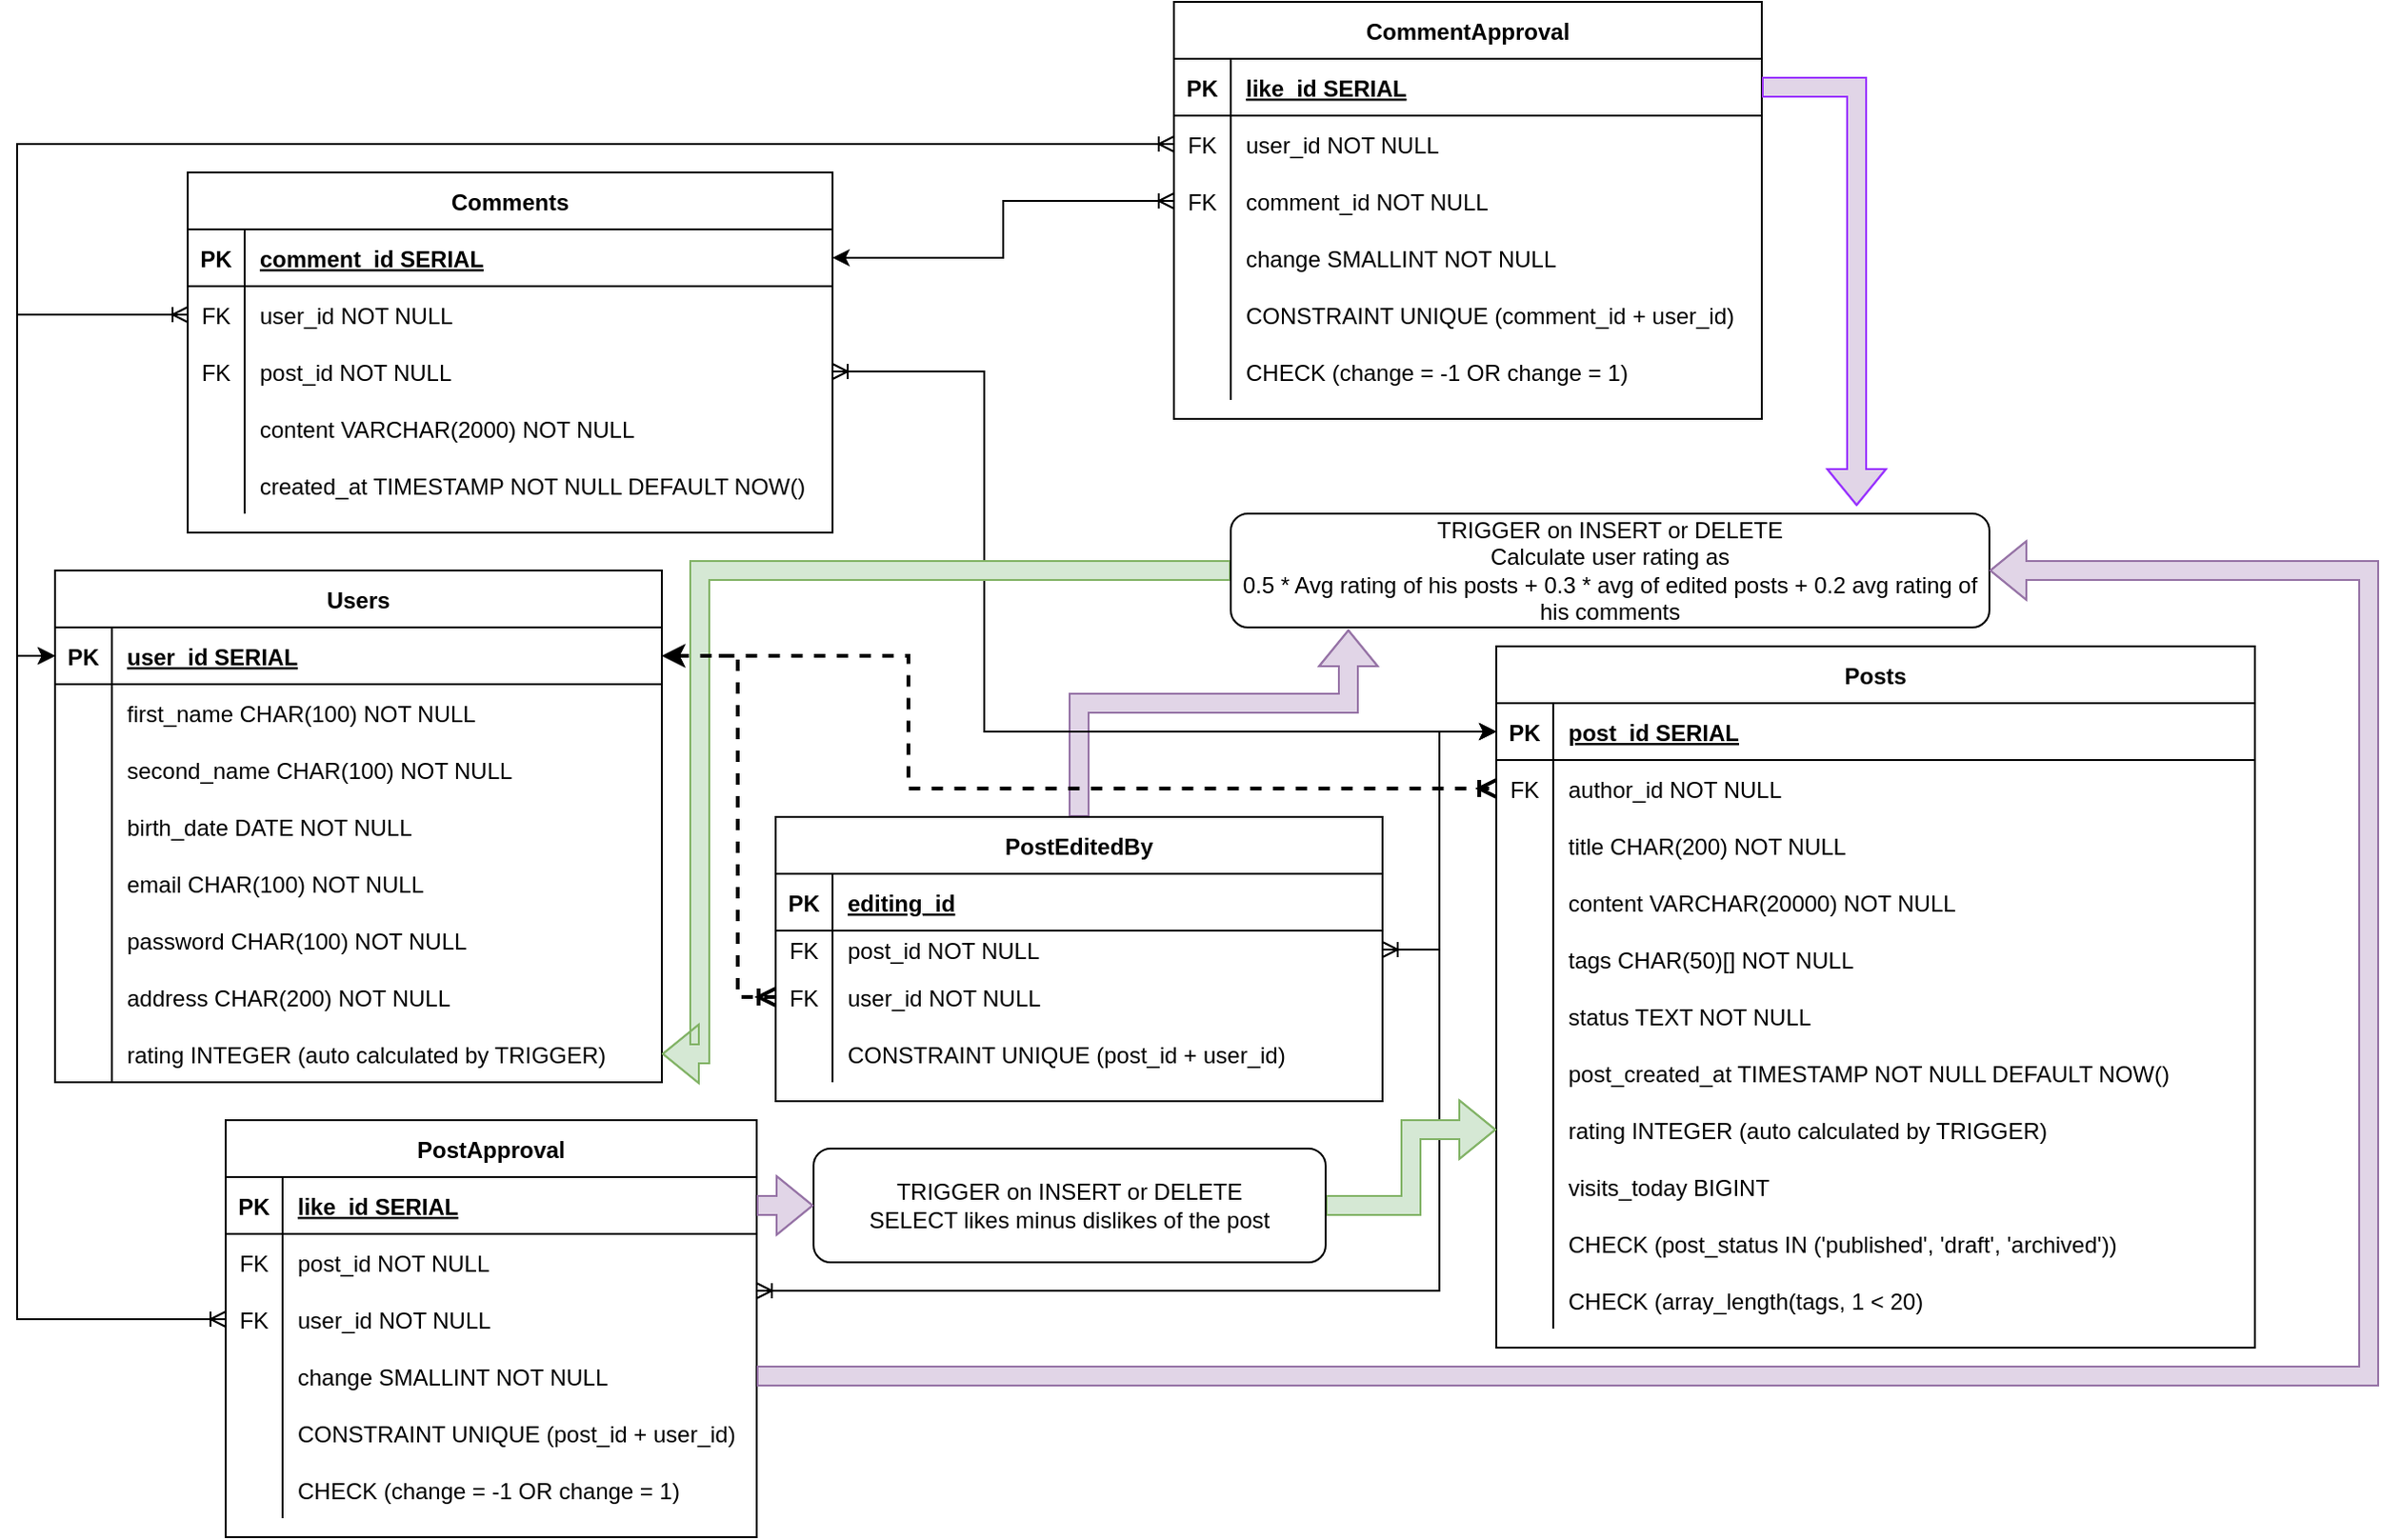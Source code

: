<mxfile version="16.5.1" type="device"><diagram id="R2lEEEUBdFMjLlhIrx00" name="Page-1"><mxGraphModel dx="1102" dy="851" grid="1" gridSize="10" guides="1" tooltips="1" connect="1" arrows="1" fold="1" page="1" pageScale="1" pageWidth="850" pageHeight="1100" math="0" shadow="0" extFonts="Permanent Marker^https://fonts.googleapis.com/css?family=Permanent+Marker"><root><mxCell id="0"/><mxCell id="1" parent="0"/><mxCell id="bnBI5AGG5xUgS_cQOSex-1" value="Users" style="shape=table;startSize=30;container=1;collapsible=1;childLayout=tableLayout;fixedRows=1;rowLines=0;fontStyle=1;align=center;resizeLast=1;" parent="1" vertex="1"><mxGeometry x="30" y="440" width="320" height="270" as="geometry"/></mxCell><mxCell id="bnBI5AGG5xUgS_cQOSex-2" value="" style="shape=partialRectangle;collapsible=0;dropTarget=0;pointerEvents=0;fillColor=none;points=[[0,0.5],[1,0.5]];portConstraint=eastwest;top=0;left=0;right=0;bottom=1;" parent="bnBI5AGG5xUgS_cQOSex-1" vertex="1"><mxGeometry y="30" width="320" height="30" as="geometry"/></mxCell><mxCell id="bnBI5AGG5xUgS_cQOSex-3" value="PK" style="shape=partialRectangle;overflow=hidden;connectable=0;fillColor=none;top=0;left=0;bottom=0;right=0;fontStyle=1;" parent="bnBI5AGG5xUgS_cQOSex-2" vertex="1"><mxGeometry width="30" height="30" as="geometry"><mxRectangle width="30" height="30" as="alternateBounds"/></mxGeometry></mxCell><mxCell id="bnBI5AGG5xUgS_cQOSex-4" value="user_id SERIAL" style="shape=partialRectangle;overflow=hidden;connectable=0;fillColor=none;top=0;left=0;bottom=0;right=0;align=left;spacingLeft=6;fontStyle=5;" parent="bnBI5AGG5xUgS_cQOSex-2" vertex="1"><mxGeometry x="30" width="290" height="30" as="geometry"><mxRectangle width="290" height="30" as="alternateBounds"/></mxGeometry></mxCell><mxCell id="bnBI5AGG5xUgS_cQOSex-5" value="" style="shape=partialRectangle;collapsible=0;dropTarget=0;pointerEvents=0;fillColor=none;points=[[0,0.5],[1,0.5]];portConstraint=eastwest;top=0;left=0;right=0;bottom=0;" parent="bnBI5AGG5xUgS_cQOSex-1" vertex="1"><mxGeometry y="60" width="320" height="30" as="geometry"/></mxCell><mxCell id="bnBI5AGG5xUgS_cQOSex-6" value="" style="shape=partialRectangle;overflow=hidden;connectable=0;fillColor=none;top=0;left=0;bottom=0;right=0;" parent="bnBI5AGG5xUgS_cQOSex-5" vertex="1"><mxGeometry width="30" height="30" as="geometry"><mxRectangle width="30" height="30" as="alternateBounds"/></mxGeometry></mxCell><mxCell id="bnBI5AGG5xUgS_cQOSex-7" value="first_name CHAR(100) NOT NULL    " style="shape=partialRectangle;overflow=hidden;connectable=0;fillColor=none;top=0;left=0;bottom=0;right=0;align=left;spacingLeft=6;" parent="bnBI5AGG5xUgS_cQOSex-5" vertex="1"><mxGeometry x="30" width="290" height="30" as="geometry"><mxRectangle width="290" height="30" as="alternateBounds"/></mxGeometry></mxCell><mxCell id="bnBI5AGG5xUgS_cQOSex-11" style="shape=partialRectangle;collapsible=0;dropTarget=0;pointerEvents=0;fillColor=none;points=[[0,0.5],[1,0.5]];portConstraint=eastwest;top=0;left=0;right=0;bottom=0;" parent="bnBI5AGG5xUgS_cQOSex-1" vertex="1"><mxGeometry y="90" width="320" height="30" as="geometry"/></mxCell><mxCell id="bnBI5AGG5xUgS_cQOSex-12" style="shape=partialRectangle;overflow=hidden;connectable=0;fillColor=none;top=0;left=0;bottom=0;right=0;" parent="bnBI5AGG5xUgS_cQOSex-11" vertex="1"><mxGeometry width="30" height="30" as="geometry"><mxRectangle width="30" height="30" as="alternateBounds"/></mxGeometry></mxCell><mxCell id="bnBI5AGG5xUgS_cQOSex-13" value="second_name CHAR(100) NOT NULL" style="shape=partialRectangle;overflow=hidden;connectable=0;fillColor=none;top=0;left=0;bottom=0;right=0;align=left;spacingLeft=6;" parent="bnBI5AGG5xUgS_cQOSex-11" vertex="1"><mxGeometry x="30" width="290" height="30" as="geometry"><mxRectangle width="290" height="30" as="alternateBounds"/></mxGeometry></mxCell><mxCell id="bnBI5AGG5xUgS_cQOSex-8" style="shape=partialRectangle;collapsible=0;dropTarget=0;pointerEvents=0;fillColor=none;points=[[0,0.5],[1,0.5]];portConstraint=eastwest;top=0;left=0;right=0;bottom=0;" parent="bnBI5AGG5xUgS_cQOSex-1" vertex="1"><mxGeometry y="120" width="320" height="30" as="geometry"/></mxCell><mxCell id="bnBI5AGG5xUgS_cQOSex-9" style="shape=partialRectangle;overflow=hidden;connectable=0;fillColor=none;top=0;left=0;bottom=0;right=0;" parent="bnBI5AGG5xUgS_cQOSex-8" vertex="1"><mxGeometry width="30" height="30" as="geometry"><mxRectangle width="30" height="30" as="alternateBounds"/></mxGeometry></mxCell><mxCell id="bnBI5AGG5xUgS_cQOSex-10" value="birth_date DATE NOT NULL" style="shape=partialRectangle;overflow=hidden;connectable=0;fillColor=none;top=0;left=0;bottom=0;right=0;align=left;spacingLeft=6;" parent="bnBI5AGG5xUgS_cQOSex-8" vertex="1"><mxGeometry x="30" width="290" height="30" as="geometry"><mxRectangle width="290" height="30" as="alternateBounds"/></mxGeometry></mxCell><mxCell id="bnBI5AGG5xUgS_cQOSex-14" style="shape=partialRectangle;collapsible=0;dropTarget=0;pointerEvents=0;fillColor=none;points=[[0,0.5],[1,0.5]];portConstraint=eastwest;top=0;left=0;right=0;bottom=0;" parent="bnBI5AGG5xUgS_cQOSex-1" vertex="1"><mxGeometry y="150" width="320" height="30" as="geometry"/></mxCell><mxCell id="bnBI5AGG5xUgS_cQOSex-15" style="shape=partialRectangle;overflow=hidden;connectable=0;fillColor=none;top=0;left=0;bottom=0;right=0;" parent="bnBI5AGG5xUgS_cQOSex-14" vertex="1"><mxGeometry width="30" height="30" as="geometry"><mxRectangle width="30" height="30" as="alternateBounds"/></mxGeometry></mxCell><mxCell id="bnBI5AGG5xUgS_cQOSex-16" value="email CHAR(100) NOT NULL" style="shape=partialRectangle;overflow=hidden;connectable=0;fillColor=none;top=0;left=0;bottom=0;right=0;align=left;spacingLeft=6;" parent="bnBI5AGG5xUgS_cQOSex-14" vertex="1"><mxGeometry x="30" width="290" height="30" as="geometry"><mxRectangle width="290" height="30" as="alternateBounds"/></mxGeometry></mxCell><mxCell id="bnBI5AGG5xUgS_cQOSex-17" style="shape=partialRectangle;collapsible=0;dropTarget=0;pointerEvents=0;fillColor=none;points=[[0,0.5],[1,0.5]];portConstraint=eastwest;top=0;left=0;right=0;bottom=0;" parent="bnBI5AGG5xUgS_cQOSex-1" vertex="1"><mxGeometry y="180" width="320" height="30" as="geometry"/></mxCell><mxCell id="bnBI5AGG5xUgS_cQOSex-18" style="shape=partialRectangle;overflow=hidden;connectable=0;fillColor=none;top=0;left=0;bottom=0;right=0;" parent="bnBI5AGG5xUgS_cQOSex-17" vertex="1"><mxGeometry width="30" height="30" as="geometry"><mxRectangle width="30" height="30" as="alternateBounds"/></mxGeometry></mxCell><mxCell id="bnBI5AGG5xUgS_cQOSex-19" value="password CHAR(100) NOT NULL" style="shape=partialRectangle;overflow=hidden;connectable=0;fillColor=none;top=0;left=0;bottom=0;right=0;align=left;spacingLeft=6;" parent="bnBI5AGG5xUgS_cQOSex-17" vertex="1"><mxGeometry x="30" width="290" height="30" as="geometry"><mxRectangle width="290" height="30" as="alternateBounds"/></mxGeometry></mxCell><mxCell id="bnBI5AGG5xUgS_cQOSex-20" style="shape=partialRectangle;collapsible=0;dropTarget=0;pointerEvents=0;fillColor=none;points=[[0,0.5],[1,0.5]];portConstraint=eastwest;top=0;left=0;right=0;bottom=0;" parent="bnBI5AGG5xUgS_cQOSex-1" vertex="1"><mxGeometry y="210" width="320" height="30" as="geometry"/></mxCell><mxCell id="bnBI5AGG5xUgS_cQOSex-21" style="shape=partialRectangle;overflow=hidden;connectable=0;fillColor=none;top=0;left=0;bottom=0;right=0;" parent="bnBI5AGG5xUgS_cQOSex-20" vertex="1"><mxGeometry width="30" height="30" as="geometry"><mxRectangle width="30" height="30" as="alternateBounds"/></mxGeometry></mxCell><mxCell id="bnBI5AGG5xUgS_cQOSex-22" value="address CHAR(200) NOT NULL" style="shape=partialRectangle;overflow=hidden;connectable=0;fillColor=none;top=0;left=0;bottom=0;right=0;align=left;spacingLeft=6;" parent="bnBI5AGG5xUgS_cQOSex-20" vertex="1"><mxGeometry x="30" width="290" height="30" as="geometry"><mxRectangle width="290" height="30" as="alternateBounds"/></mxGeometry></mxCell><mxCell id="glj_FDQaDgjEGRnlR0Y8-22" style="shape=partialRectangle;collapsible=0;dropTarget=0;pointerEvents=0;fillColor=none;points=[[0,0.5],[1,0.5]];portConstraint=eastwest;top=0;left=0;right=0;bottom=0;" parent="bnBI5AGG5xUgS_cQOSex-1" vertex="1"><mxGeometry y="240" width="320" height="30" as="geometry"/></mxCell><mxCell id="glj_FDQaDgjEGRnlR0Y8-23" style="shape=partialRectangle;overflow=hidden;connectable=0;fillColor=none;top=0;left=0;bottom=0;right=0;" parent="glj_FDQaDgjEGRnlR0Y8-22" vertex="1"><mxGeometry width="30" height="30" as="geometry"><mxRectangle width="30" height="30" as="alternateBounds"/></mxGeometry></mxCell><mxCell id="glj_FDQaDgjEGRnlR0Y8-24" value="rating INTEGER (auto calculated by TRIGGER)" style="shape=partialRectangle;overflow=hidden;connectable=0;fillColor=none;top=0;left=0;bottom=0;right=0;align=left;spacingLeft=6;" parent="glj_FDQaDgjEGRnlR0Y8-22" vertex="1"><mxGeometry x="30" width="290" height="30" as="geometry"><mxRectangle width="290" height="30" as="alternateBounds"/></mxGeometry></mxCell><mxCell id="bnBI5AGG5xUgS_cQOSex-23" value="Posts" style="shape=table;startSize=30;container=1;collapsible=1;childLayout=tableLayout;fixedRows=1;rowLines=0;fontStyle=1;align=center;resizeLast=1;" parent="1" vertex="1"><mxGeometry x="790" y="480" width="400" height="370" as="geometry"/></mxCell><mxCell id="bnBI5AGG5xUgS_cQOSex-24" value="" style="shape=tableRow;horizontal=0;startSize=0;swimlaneHead=0;swimlaneBody=0;fillColor=none;collapsible=0;dropTarget=0;points=[[0,0.5],[1,0.5]];portConstraint=eastwest;top=0;left=0;right=0;bottom=1;" parent="bnBI5AGG5xUgS_cQOSex-23" vertex="1"><mxGeometry y="30" width="400" height="30" as="geometry"/></mxCell><mxCell id="bnBI5AGG5xUgS_cQOSex-25" value="PK" style="shape=partialRectangle;connectable=0;fillColor=none;top=0;left=0;bottom=0;right=0;fontStyle=1;overflow=hidden;" parent="bnBI5AGG5xUgS_cQOSex-24" vertex="1"><mxGeometry width="30" height="30" as="geometry"><mxRectangle width="30" height="30" as="alternateBounds"/></mxGeometry></mxCell><mxCell id="bnBI5AGG5xUgS_cQOSex-26" value="post_id SERIAL" style="shape=partialRectangle;connectable=0;fillColor=none;top=0;left=0;bottom=0;right=0;align=left;spacingLeft=6;fontStyle=5;overflow=hidden;" parent="bnBI5AGG5xUgS_cQOSex-24" vertex="1"><mxGeometry x="30" width="370" height="30" as="geometry"><mxRectangle width="370" height="30" as="alternateBounds"/></mxGeometry></mxCell><mxCell id="bnBI5AGG5xUgS_cQOSex-148" style="shape=tableRow;horizontal=0;startSize=0;swimlaneHead=0;swimlaneBody=0;fillColor=none;collapsible=0;dropTarget=0;points=[[0,0.5],[1,0.5]];portConstraint=eastwest;top=0;left=0;right=0;bottom=0;" parent="bnBI5AGG5xUgS_cQOSex-23" vertex="1"><mxGeometry y="60" width="400" height="30" as="geometry"/></mxCell><mxCell id="bnBI5AGG5xUgS_cQOSex-149" value="FK" style="shape=partialRectangle;connectable=0;fillColor=none;top=0;left=0;bottom=0;right=0;editable=1;overflow=hidden;" parent="bnBI5AGG5xUgS_cQOSex-148" vertex="1"><mxGeometry width="30" height="30" as="geometry"><mxRectangle width="30" height="30" as="alternateBounds"/></mxGeometry></mxCell><mxCell id="bnBI5AGG5xUgS_cQOSex-150" value="author_id NOT NULL" style="shape=partialRectangle;connectable=0;fillColor=none;top=0;left=0;bottom=0;right=0;align=left;spacingLeft=6;overflow=hidden;" parent="bnBI5AGG5xUgS_cQOSex-148" vertex="1"><mxGeometry x="30" width="370" height="30" as="geometry"><mxRectangle width="370" height="30" as="alternateBounds"/></mxGeometry></mxCell><mxCell id="bnBI5AGG5xUgS_cQOSex-27" value="" style="shape=tableRow;horizontal=0;startSize=0;swimlaneHead=0;swimlaneBody=0;fillColor=none;collapsible=0;dropTarget=0;points=[[0,0.5],[1,0.5]];portConstraint=eastwest;top=0;left=0;right=0;bottom=0;" parent="bnBI5AGG5xUgS_cQOSex-23" vertex="1"><mxGeometry y="90" width="400" height="30" as="geometry"/></mxCell><mxCell id="bnBI5AGG5xUgS_cQOSex-28" value="" style="shape=partialRectangle;connectable=0;fillColor=none;top=0;left=0;bottom=0;right=0;editable=1;overflow=hidden;" parent="bnBI5AGG5xUgS_cQOSex-27" vertex="1"><mxGeometry width="30" height="30" as="geometry"><mxRectangle width="30" height="30" as="alternateBounds"/></mxGeometry></mxCell><mxCell id="bnBI5AGG5xUgS_cQOSex-29" value="title CHAR(200) NOT NULL" style="shape=partialRectangle;connectable=0;fillColor=none;top=0;left=0;bottom=0;right=0;align=left;spacingLeft=6;overflow=hidden;" parent="bnBI5AGG5xUgS_cQOSex-27" vertex="1"><mxGeometry x="30" width="370" height="30" as="geometry"><mxRectangle width="370" height="30" as="alternateBounds"/></mxGeometry></mxCell><mxCell id="bnBI5AGG5xUgS_cQOSex-30" value="" style="shape=tableRow;horizontal=0;startSize=0;swimlaneHead=0;swimlaneBody=0;fillColor=none;collapsible=0;dropTarget=0;points=[[0,0.5],[1,0.5]];portConstraint=eastwest;top=0;left=0;right=0;bottom=0;" parent="bnBI5AGG5xUgS_cQOSex-23" vertex="1"><mxGeometry y="120" width="400" height="30" as="geometry"/></mxCell><mxCell id="bnBI5AGG5xUgS_cQOSex-31" value="" style="shape=partialRectangle;connectable=0;fillColor=none;top=0;left=0;bottom=0;right=0;editable=1;overflow=hidden;" parent="bnBI5AGG5xUgS_cQOSex-30" vertex="1"><mxGeometry width="30" height="30" as="geometry"><mxRectangle width="30" height="30" as="alternateBounds"/></mxGeometry></mxCell><mxCell id="bnBI5AGG5xUgS_cQOSex-32" value="content VARCHAR(20000) NOT NULL" style="shape=partialRectangle;connectable=0;fillColor=none;top=0;left=0;bottom=0;right=0;align=left;spacingLeft=6;overflow=hidden;" parent="bnBI5AGG5xUgS_cQOSex-30" vertex="1"><mxGeometry x="30" width="370" height="30" as="geometry"><mxRectangle width="370" height="30" as="alternateBounds"/></mxGeometry></mxCell><mxCell id="bnBI5AGG5xUgS_cQOSex-33" value="" style="shape=tableRow;horizontal=0;startSize=0;swimlaneHead=0;swimlaneBody=0;fillColor=none;collapsible=0;dropTarget=0;points=[[0,0.5],[1,0.5]];portConstraint=eastwest;top=0;left=0;right=0;bottom=0;" parent="bnBI5AGG5xUgS_cQOSex-23" vertex="1"><mxGeometry y="150" width="400" height="30" as="geometry"/></mxCell><mxCell id="bnBI5AGG5xUgS_cQOSex-34" value="" style="shape=partialRectangle;connectable=0;fillColor=none;top=0;left=0;bottom=0;right=0;editable=1;overflow=hidden;" parent="bnBI5AGG5xUgS_cQOSex-33" vertex="1"><mxGeometry width="30" height="30" as="geometry"><mxRectangle width="30" height="30" as="alternateBounds"/></mxGeometry></mxCell><mxCell id="bnBI5AGG5xUgS_cQOSex-35" value="tags CHAR(50)[] NOT NULL" style="shape=partialRectangle;connectable=0;fillColor=none;top=0;left=0;bottom=0;right=0;align=left;spacingLeft=6;overflow=hidden;" parent="bnBI5AGG5xUgS_cQOSex-33" vertex="1"><mxGeometry x="30" width="370" height="30" as="geometry"><mxRectangle width="370" height="30" as="alternateBounds"/></mxGeometry></mxCell><mxCell id="bnBI5AGG5xUgS_cQOSex-36" style="shape=tableRow;horizontal=0;startSize=0;swimlaneHead=0;swimlaneBody=0;fillColor=none;collapsible=0;dropTarget=0;points=[[0,0.5],[1,0.5]];portConstraint=eastwest;top=0;left=0;right=0;bottom=0;" parent="bnBI5AGG5xUgS_cQOSex-23" vertex="1"><mxGeometry y="180" width="400" height="30" as="geometry"/></mxCell><mxCell id="bnBI5AGG5xUgS_cQOSex-37" style="shape=partialRectangle;connectable=0;fillColor=none;top=0;left=0;bottom=0;right=0;editable=1;overflow=hidden;" parent="bnBI5AGG5xUgS_cQOSex-36" vertex="1"><mxGeometry width="30" height="30" as="geometry"><mxRectangle width="30" height="30" as="alternateBounds"/></mxGeometry></mxCell><mxCell id="bnBI5AGG5xUgS_cQOSex-38" value="status TEXT NOT NULL" style="shape=partialRectangle;connectable=0;fillColor=none;top=0;left=0;bottom=0;right=0;align=left;spacingLeft=6;overflow=hidden;" parent="bnBI5AGG5xUgS_cQOSex-36" vertex="1"><mxGeometry x="30" width="370" height="30" as="geometry"><mxRectangle width="370" height="30" as="alternateBounds"/></mxGeometry></mxCell><mxCell id="bnBI5AGG5xUgS_cQOSex-177" style="shape=tableRow;horizontal=0;startSize=0;swimlaneHead=0;swimlaneBody=0;fillColor=none;collapsible=0;dropTarget=0;points=[[0,0.5],[1,0.5]];portConstraint=eastwest;top=0;left=0;right=0;bottom=0;" parent="bnBI5AGG5xUgS_cQOSex-23" vertex="1"><mxGeometry y="210" width="400" height="30" as="geometry"/></mxCell><mxCell id="bnBI5AGG5xUgS_cQOSex-178" style="shape=partialRectangle;connectable=0;fillColor=none;top=0;left=0;bottom=0;right=0;editable=1;overflow=hidden;" parent="bnBI5AGG5xUgS_cQOSex-177" vertex="1"><mxGeometry width="30" height="30" as="geometry"><mxRectangle width="30" height="30" as="alternateBounds"/></mxGeometry></mxCell><mxCell id="bnBI5AGG5xUgS_cQOSex-179" value="post_created_at TIMESTAMP NOT NULL DEFAULT NOW()" style="shape=partialRectangle;connectable=0;fillColor=none;top=0;left=0;bottom=0;right=0;align=left;spacingLeft=6;overflow=hidden;" parent="bnBI5AGG5xUgS_cQOSex-177" vertex="1"><mxGeometry x="30" width="370" height="30" as="geometry"><mxRectangle width="370" height="30" as="alternateBounds"/></mxGeometry></mxCell><mxCell id="glj_FDQaDgjEGRnlR0Y8-16" style="shape=tableRow;horizontal=0;startSize=0;swimlaneHead=0;swimlaneBody=0;fillColor=none;collapsible=0;dropTarget=0;points=[[0,0.5],[1,0.5]];portConstraint=eastwest;top=0;left=0;right=0;bottom=0;" parent="bnBI5AGG5xUgS_cQOSex-23" vertex="1"><mxGeometry y="240" width="400" height="30" as="geometry"/></mxCell><mxCell id="glj_FDQaDgjEGRnlR0Y8-17" style="shape=partialRectangle;connectable=0;fillColor=none;top=0;left=0;bottom=0;right=0;editable=1;overflow=hidden;" parent="glj_FDQaDgjEGRnlR0Y8-16" vertex="1"><mxGeometry width="30" height="30" as="geometry"><mxRectangle width="30" height="30" as="alternateBounds"/></mxGeometry></mxCell><mxCell id="glj_FDQaDgjEGRnlR0Y8-18" value="rating INTEGER (auto calculated by TRIGGER)" style="shape=partialRectangle;connectable=0;fillColor=none;top=0;left=0;bottom=0;right=0;align=left;spacingLeft=6;overflow=hidden;" parent="glj_FDQaDgjEGRnlR0Y8-16" vertex="1"><mxGeometry x="30" width="370" height="30" as="geometry"><mxRectangle width="370" height="30" as="alternateBounds"/></mxGeometry></mxCell><mxCell id="glj_FDQaDgjEGRnlR0Y8-30" style="shape=tableRow;horizontal=0;startSize=0;swimlaneHead=0;swimlaneBody=0;fillColor=none;collapsible=0;dropTarget=0;points=[[0,0.5],[1,0.5]];portConstraint=eastwest;top=0;left=0;right=0;bottom=0;" parent="bnBI5AGG5xUgS_cQOSex-23" vertex="1"><mxGeometry y="270" width="400" height="30" as="geometry"/></mxCell><mxCell id="glj_FDQaDgjEGRnlR0Y8-31" style="shape=partialRectangle;connectable=0;fillColor=none;top=0;left=0;bottom=0;right=0;editable=1;overflow=hidden;" parent="glj_FDQaDgjEGRnlR0Y8-30" vertex="1"><mxGeometry width="30" height="30" as="geometry"><mxRectangle width="30" height="30" as="alternateBounds"/></mxGeometry></mxCell><mxCell id="glj_FDQaDgjEGRnlR0Y8-32" value="visits_today BIGINT" style="shape=partialRectangle;connectable=0;fillColor=none;top=0;left=0;bottom=0;right=0;align=left;spacingLeft=6;overflow=hidden;" parent="glj_FDQaDgjEGRnlR0Y8-30" vertex="1"><mxGeometry x="30" width="370" height="30" as="geometry"><mxRectangle width="370" height="30" as="alternateBounds"/></mxGeometry></mxCell><mxCell id="bnBI5AGG5xUgS_cQOSex-39" style="shape=tableRow;horizontal=0;startSize=0;swimlaneHead=0;swimlaneBody=0;fillColor=none;collapsible=0;dropTarget=0;points=[[0,0.5],[1,0.5]];portConstraint=eastwest;top=0;left=0;right=0;bottom=0;" parent="bnBI5AGG5xUgS_cQOSex-23" vertex="1"><mxGeometry y="300" width="400" height="30" as="geometry"/></mxCell><mxCell id="bnBI5AGG5xUgS_cQOSex-40" style="shape=partialRectangle;connectable=0;fillColor=none;top=0;left=0;bottom=0;right=0;editable=1;overflow=hidden;" parent="bnBI5AGG5xUgS_cQOSex-39" vertex="1"><mxGeometry width="30" height="30" as="geometry"><mxRectangle width="30" height="30" as="alternateBounds"/></mxGeometry></mxCell><mxCell id="bnBI5AGG5xUgS_cQOSex-41" value="CHECK (post_status IN ('published', 'draft', 'archived'))" style="shape=partialRectangle;connectable=0;fillColor=none;top=0;left=0;bottom=0;right=0;align=left;spacingLeft=6;overflow=hidden;" parent="bnBI5AGG5xUgS_cQOSex-39" vertex="1"><mxGeometry x="30" width="370" height="30" as="geometry"><mxRectangle width="370" height="30" as="alternateBounds"/></mxGeometry></mxCell><mxCell id="glj_FDQaDgjEGRnlR0Y8-1" style="shape=tableRow;horizontal=0;startSize=0;swimlaneHead=0;swimlaneBody=0;fillColor=none;collapsible=0;dropTarget=0;points=[[0,0.5],[1,0.5]];portConstraint=eastwest;top=0;left=0;right=0;bottom=0;" parent="bnBI5AGG5xUgS_cQOSex-23" vertex="1"><mxGeometry y="330" width="400" height="30" as="geometry"/></mxCell><mxCell id="glj_FDQaDgjEGRnlR0Y8-2" style="shape=partialRectangle;connectable=0;fillColor=none;top=0;left=0;bottom=0;right=0;editable=1;overflow=hidden;" parent="glj_FDQaDgjEGRnlR0Y8-1" vertex="1"><mxGeometry width="30" height="30" as="geometry"><mxRectangle width="30" height="30" as="alternateBounds"/></mxGeometry></mxCell><mxCell id="glj_FDQaDgjEGRnlR0Y8-3" value="CHECK (array_length(tags, 1 &lt; 20)" style="shape=partialRectangle;connectable=0;fillColor=none;top=0;left=0;bottom=0;right=0;align=left;spacingLeft=6;overflow=hidden;" parent="glj_FDQaDgjEGRnlR0Y8-1" vertex="1"><mxGeometry x="30" width="370" height="30" as="geometry"><mxRectangle width="370" height="30" as="alternateBounds"/></mxGeometry></mxCell><mxCell id="bnBI5AGG5xUgS_cQOSex-79" style="edgeStyle=orthogonalEdgeStyle;rounded=0;jumpStyle=none;orthogonalLoop=1;jettySize=auto;html=1;entryX=0;entryY=0.5;entryDx=0;entryDy=0;startArrow=ERoneToMany;startFill=0;endArrow=classic;endFill=1;exitX=0;exitY=0.5;exitDx=0;exitDy=0;" parent="1" source="bnBI5AGG5xUgS_cQOSex-76" target="bnBI5AGG5xUgS_cQOSex-2" edge="1"><mxGeometry relative="1" as="geometry"/></mxCell><mxCell id="bnBI5AGG5xUgS_cQOSex-42" value="PostApproval" style="shape=table;startSize=30;container=1;collapsible=1;childLayout=tableLayout;fixedRows=1;rowLines=0;fontStyle=1;align=center;resizeLast=1;" parent="1" vertex="1"><mxGeometry x="120" y="730" width="280" height="220" as="geometry"/></mxCell><mxCell id="bnBI5AGG5xUgS_cQOSex-43" value="" style="shape=tableRow;horizontal=0;startSize=0;swimlaneHead=0;swimlaneBody=0;fillColor=none;collapsible=0;dropTarget=0;points=[[0,0.5],[1,0.5]];portConstraint=eastwest;top=0;left=0;right=0;bottom=1;" parent="bnBI5AGG5xUgS_cQOSex-42" vertex="1"><mxGeometry y="30" width="280" height="30" as="geometry"/></mxCell><mxCell id="bnBI5AGG5xUgS_cQOSex-44" value="PK" style="shape=partialRectangle;connectable=0;fillColor=none;top=0;left=0;bottom=0;right=0;fontStyle=1;overflow=hidden;" parent="bnBI5AGG5xUgS_cQOSex-43" vertex="1"><mxGeometry width="30" height="30" as="geometry"><mxRectangle width="30" height="30" as="alternateBounds"/></mxGeometry></mxCell><mxCell id="bnBI5AGG5xUgS_cQOSex-45" value="like_id SERIAL" style="shape=partialRectangle;connectable=0;fillColor=none;top=0;left=0;bottom=0;right=0;align=left;spacingLeft=6;fontStyle=5;overflow=hidden;" parent="bnBI5AGG5xUgS_cQOSex-43" vertex="1"><mxGeometry x="30" width="250" height="30" as="geometry"><mxRectangle width="250" height="30" as="alternateBounds"/></mxGeometry></mxCell><mxCell id="bnBI5AGG5xUgS_cQOSex-46" value="" style="shape=tableRow;horizontal=0;startSize=0;swimlaneHead=0;swimlaneBody=0;fillColor=none;collapsible=0;dropTarget=0;points=[[0,0.5],[1,0.5]];portConstraint=eastwest;top=0;left=0;right=0;bottom=0;" parent="bnBI5AGG5xUgS_cQOSex-42" vertex="1"><mxGeometry y="60" width="280" height="30" as="geometry"/></mxCell><mxCell id="bnBI5AGG5xUgS_cQOSex-47" value="FK" style="shape=partialRectangle;connectable=0;fillColor=none;top=0;left=0;bottom=0;right=0;editable=1;overflow=hidden;" parent="bnBI5AGG5xUgS_cQOSex-46" vertex="1"><mxGeometry width="30" height="30" as="geometry"><mxRectangle width="30" height="30" as="alternateBounds"/></mxGeometry></mxCell><mxCell id="bnBI5AGG5xUgS_cQOSex-48" value="post_id NOT NULL" style="shape=partialRectangle;connectable=0;fillColor=none;top=0;left=0;bottom=0;right=0;align=left;spacingLeft=6;overflow=hidden;" parent="bnBI5AGG5xUgS_cQOSex-46" vertex="1"><mxGeometry x="30" width="250" height="30" as="geometry"><mxRectangle width="250" height="30" as="alternateBounds"/></mxGeometry></mxCell><mxCell id="bnBI5AGG5xUgS_cQOSex-76" style="shape=tableRow;horizontal=0;startSize=0;swimlaneHead=0;swimlaneBody=0;fillColor=none;collapsible=0;dropTarget=0;points=[[0,0.5],[1,0.5]];portConstraint=eastwest;top=0;left=0;right=0;bottom=0;" parent="bnBI5AGG5xUgS_cQOSex-42" vertex="1"><mxGeometry y="90" width="280" height="30" as="geometry"/></mxCell><mxCell id="bnBI5AGG5xUgS_cQOSex-77" value="FK" style="shape=partialRectangle;connectable=0;fillColor=none;top=0;left=0;bottom=0;right=0;editable=1;overflow=hidden;" parent="bnBI5AGG5xUgS_cQOSex-76" vertex="1"><mxGeometry width="30" height="30" as="geometry"><mxRectangle width="30" height="30" as="alternateBounds"/></mxGeometry></mxCell><mxCell id="bnBI5AGG5xUgS_cQOSex-78" value="user_id NOT NULL" style="shape=partialRectangle;connectable=0;fillColor=none;top=0;left=0;bottom=0;right=0;align=left;spacingLeft=6;overflow=hidden;" parent="bnBI5AGG5xUgS_cQOSex-76" vertex="1"><mxGeometry x="30" width="250" height="30" as="geometry"><mxRectangle width="250" height="30" as="alternateBounds"/></mxGeometry></mxCell><mxCell id="bnBI5AGG5xUgS_cQOSex-73" style="shape=tableRow;horizontal=0;startSize=0;swimlaneHead=0;swimlaneBody=0;fillColor=none;collapsible=0;dropTarget=0;points=[[0,0.5],[1,0.5]];portConstraint=eastwest;top=0;left=0;right=0;bottom=0;" parent="bnBI5AGG5xUgS_cQOSex-42" vertex="1"><mxGeometry y="120" width="280" height="30" as="geometry"/></mxCell><mxCell id="bnBI5AGG5xUgS_cQOSex-74" style="shape=partialRectangle;connectable=0;fillColor=none;top=0;left=0;bottom=0;right=0;editable=1;overflow=hidden;" parent="bnBI5AGG5xUgS_cQOSex-73" vertex="1"><mxGeometry width="30" height="30" as="geometry"><mxRectangle width="30" height="30" as="alternateBounds"/></mxGeometry></mxCell><mxCell id="bnBI5AGG5xUgS_cQOSex-75" value="change SMALLINT NOT NULL" style="shape=partialRectangle;connectable=0;fillColor=none;top=0;left=0;bottom=0;right=0;align=left;spacingLeft=6;overflow=hidden;" parent="bnBI5AGG5xUgS_cQOSex-73" vertex="1"><mxGeometry x="30" width="250" height="30" as="geometry"><mxRectangle width="250" height="30" as="alternateBounds"/></mxGeometry></mxCell><mxCell id="bnBI5AGG5xUgS_cQOSex-80" style="shape=tableRow;horizontal=0;startSize=0;swimlaneHead=0;swimlaneBody=0;fillColor=none;collapsible=0;dropTarget=0;points=[[0,0.5],[1,0.5]];portConstraint=eastwest;top=0;left=0;right=0;bottom=0;" parent="bnBI5AGG5xUgS_cQOSex-42" vertex="1"><mxGeometry y="150" width="280" height="30" as="geometry"/></mxCell><mxCell id="bnBI5AGG5xUgS_cQOSex-81" style="shape=partialRectangle;connectable=0;fillColor=none;top=0;left=0;bottom=0;right=0;editable=1;overflow=hidden;" parent="bnBI5AGG5xUgS_cQOSex-80" vertex="1"><mxGeometry width="30" height="30" as="geometry"><mxRectangle width="30" height="30" as="alternateBounds"/></mxGeometry></mxCell><mxCell id="bnBI5AGG5xUgS_cQOSex-82" value="CONSTRAINT UNIQUE (post_id + user_id)" style="shape=partialRectangle;connectable=0;fillColor=none;top=0;left=0;bottom=0;right=0;align=left;spacingLeft=6;overflow=hidden;" parent="bnBI5AGG5xUgS_cQOSex-80" vertex="1"><mxGeometry x="30" width="250" height="30" as="geometry"><mxRectangle width="250" height="30" as="alternateBounds"/></mxGeometry></mxCell><mxCell id="glj_FDQaDgjEGRnlR0Y8-7" style="shape=tableRow;horizontal=0;startSize=0;swimlaneHead=0;swimlaneBody=0;fillColor=none;collapsible=0;dropTarget=0;points=[[0,0.5],[1,0.5]];portConstraint=eastwest;top=0;left=0;right=0;bottom=0;" parent="bnBI5AGG5xUgS_cQOSex-42" vertex="1"><mxGeometry y="180" width="280" height="30" as="geometry"/></mxCell><mxCell id="glj_FDQaDgjEGRnlR0Y8-8" style="shape=partialRectangle;connectable=0;fillColor=none;top=0;left=0;bottom=0;right=0;editable=1;overflow=hidden;" parent="glj_FDQaDgjEGRnlR0Y8-7" vertex="1"><mxGeometry width="30" height="30" as="geometry"><mxRectangle width="30" height="30" as="alternateBounds"/></mxGeometry></mxCell><mxCell id="glj_FDQaDgjEGRnlR0Y8-9" value="CHECK (change = -1 OR change = 1)" style="shape=partialRectangle;connectable=0;fillColor=none;top=0;left=0;bottom=0;right=0;align=left;spacingLeft=6;overflow=hidden;" parent="glj_FDQaDgjEGRnlR0Y8-7" vertex="1"><mxGeometry x="30" width="250" height="30" as="geometry"><mxRectangle width="250" height="30" as="alternateBounds"/></mxGeometry></mxCell><mxCell id="bnBI5AGG5xUgS_cQOSex-105" style="edgeStyle=orthogonalEdgeStyle;rounded=0;jumpStyle=none;orthogonalLoop=1;jettySize=auto;html=1;entryX=0;entryY=0.5;entryDx=0;entryDy=0;startArrow=ERoneToMany;startFill=0;endArrow=classic;endFill=1;exitX=0;exitY=0.5;exitDx=0;exitDy=0;" parent="1" source="bnBI5AGG5xUgS_cQOSex-102" target="bnBI5AGG5xUgS_cQOSex-2" edge="1"><mxGeometry relative="1" as="geometry"/></mxCell><mxCell id="bnBI5AGG5xUgS_cQOSex-83" value="Comments" style="shape=table;startSize=30;container=1;collapsible=1;childLayout=tableLayout;fixedRows=1;rowLines=0;fontStyle=1;align=center;resizeLast=1;" parent="1" vertex="1"><mxGeometry x="100" y="230" width="340" height="190" as="geometry"/></mxCell><mxCell id="bnBI5AGG5xUgS_cQOSex-84" value="" style="shape=tableRow;horizontal=0;startSize=0;swimlaneHead=0;swimlaneBody=0;fillColor=none;collapsible=0;dropTarget=0;points=[[0,0.5],[1,0.5]];portConstraint=eastwest;top=0;left=0;right=0;bottom=1;" parent="bnBI5AGG5xUgS_cQOSex-83" vertex="1"><mxGeometry y="30" width="340" height="30" as="geometry"/></mxCell><mxCell id="bnBI5AGG5xUgS_cQOSex-85" value="PK" style="shape=partialRectangle;connectable=0;fillColor=none;top=0;left=0;bottom=0;right=0;fontStyle=1;overflow=hidden;" parent="bnBI5AGG5xUgS_cQOSex-84" vertex="1"><mxGeometry width="30" height="30" as="geometry"><mxRectangle width="30" height="30" as="alternateBounds"/></mxGeometry></mxCell><mxCell id="bnBI5AGG5xUgS_cQOSex-86" value="comment_id SERIAL" style="shape=partialRectangle;connectable=0;fillColor=none;top=0;left=0;bottom=0;right=0;align=left;spacingLeft=6;fontStyle=5;overflow=hidden;" parent="bnBI5AGG5xUgS_cQOSex-84" vertex="1"><mxGeometry x="30" width="310" height="30" as="geometry"><mxRectangle width="310" height="30" as="alternateBounds"/></mxGeometry></mxCell><mxCell id="bnBI5AGG5xUgS_cQOSex-102" style="shape=tableRow;horizontal=0;startSize=0;swimlaneHead=0;swimlaneBody=0;fillColor=none;collapsible=0;dropTarget=0;points=[[0,0.5],[1,0.5]];portConstraint=eastwest;top=0;left=0;right=0;bottom=0;" parent="bnBI5AGG5xUgS_cQOSex-83" vertex="1"><mxGeometry y="60" width="340" height="30" as="geometry"/></mxCell><mxCell id="bnBI5AGG5xUgS_cQOSex-103" value="FK" style="shape=partialRectangle;connectable=0;fillColor=none;top=0;left=0;bottom=0;right=0;editable=1;overflow=hidden;" parent="bnBI5AGG5xUgS_cQOSex-102" vertex="1"><mxGeometry width="30" height="30" as="geometry"><mxRectangle width="30" height="30" as="alternateBounds"/></mxGeometry></mxCell><mxCell id="bnBI5AGG5xUgS_cQOSex-104" value="user_id NOT NULL" style="shape=partialRectangle;connectable=0;fillColor=none;top=0;left=0;bottom=0;right=0;align=left;spacingLeft=6;overflow=hidden;" parent="bnBI5AGG5xUgS_cQOSex-102" vertex="1"><mxGeometry x="30" width="310" height="30" as="geometry"><mxRectangle width="310" height="30" as="alternateBounds"/></mxGeometry></mxCell><mxCell id="bnBI5AGG5xUgS_cQOSex-106" style="shape=tableRow;horizontal=0;startSize=0;swimlaneHead=0;swimlaneBody=0;fillColor=none;collapsible=0;dropTarget=0;points=[[0,0.5],[1,0.5]];portConstraint=eastwest;top=0;left=0;right=0;bottom=0;" parent="bnBI5AGG5xUgS_cQOSex-83" vertex="1"><mxGeometry y="90" width="340" height="30" as="geometry"/></mxCell><mxCell id="bnBI5AGG5xUgS_cQOSex-107" value="FK" style="shape=partialRectangle;connectable=0;fillColor=none;top=0;left=0;bottom=0;right=0;editable=1;overflow=hidden;" parent="bnBI5AGG5xUgS_cQOSex-106" vertex="1"><mxGeometry width="30" height="30" as="geometry"><mxRectangle width="30" height="30" as="alternateBounds"/></mxGeometry></mxCell><mxCell id="bnBI5AGG5xUgS_cQOSex-108" value="post_id NOT NULL" style="shape=partialRectangle;connectable=0;fillColor=none;top=0;left=0;bottom=0;right=0;align=left;spacingLeft=6;overflow=hidden;" parent="bnBI5AGG5xUgS_cQOSex-106" vertex="1"><mxGeometry x="30" width="310" height="30" as="geometry"><mxRectangle width="310" height="30" as="alternateBounds"/></mxGeometry></mxCell><mxCell id="bnBI5AGG5xUgS_cQOSex-87" value="" style="shape=tableRow;horizontal=0;startSize=0;swimlaneHead=0;swimlaneBody=0;fillColor=none;collapsible=0;dropTarget=0;points=[[0,0.5],[1,0.5]];portConstraint=eastwest;top=0;left=0;right=0;bottom=0;" parent="bnBI5AGG5xUgS_cQOSex-83" vertex="1"><mxGeometry y="120" width="340" height="30" as="geometry"/></mxCell><mxCell id="bnBI5AGG5xUgS_cQOSex-88" value="" style="shape=partialRectangle;connectable=0;fillColor=none;top=0;left=0;bottom=0;right=0;editable=1;overflow=hidden;" parent="bnBI5AGG5xUgS_cQOSex-87" vertex="1"><mxGeometry width="30" height="30" as="geometry"><mxRectangle width="30" height="30" as="alternateBounds"/></mxGeometry></mxCell><mxCell id="bnBI5AGG5xUgS_cQOSex-89" value="content VARCHAR(2000) NOT NULL" style="shape=partialRectangle;connectable=0;fillColor=none;top=0;left=0;bottom=0;right=0;align=left;spacingLeft=6;overflow=hidden;" parent="bnBI5AGG5xUgS_cQOSex-87" vertex="1"><mxGeometry x="30" width="310" height="30" as="geometry"><mxRectangle width="310" height="30" as="alternateBounds"/></mxGeometry></mxCell><mxCell id="bnBI5AGG5xUgS_cQOSex-181" style="shape=tableRow;horizontal=0;startSize=0;swimlaneHead=0;swimlaneBody=0;fillColor=none;collapsible=0;dropTarget=0;points=[[0,0.5],[1,0.5]];portConstraint=eastwest;top=0;left=0;right=0;bottom=0;" parent="bnBI5AGG5xUgS_cQOSex-83" vertex="1"><mxGeometry y="150" width="340" height="30" as="geometry"/></mxCell><mxCell id="bnBI5AGG5xUgS_cQOSex-182" style="shape=partialRectangle;connectable=0;fillColor=none;top=0;left=0;bottom=0;right=0;editable=1;overflow=hidden;" parent="bnBI5AGG5xUgS_cQOSex-181" vertex="1"><mxGeometry width="30" height="30" as="geometry"><mxRectangle width="30" height="30" as="alternateBounds"/></mxGeometry></mxCell><mxCell id="bnBI5AGG5xUgS_cQOSex-183" value="created_at TIMESTAMP NOT NULL DEFAULT NOW()" style="shape=partialRectangle;connectable=0;fillColor=none;top=0;left=0;bottom=0;right=0;align=left;spacingLeft=6;overflow=hidden;" parent="bnBI5AGG5xUgS_cQOSex-181" vertex="1"><mxGeometry x="30" width="310" height="30" as="geometry"><mxRectangle width="310" height="30" as="alternateBounds"/></mxGeometry></mxCell><mxCell id="bnBI5AGG5xUgS_cQOSex-110" value="CommentApproval" style="shape=table;startSize=30;container=1;collapsible=1;childLayout=tableLayout;fixedRows=1;rowLines=0;fontStyle=1;align=center;resizeLast=1;" parent="1" vertex="1"><mxGeometry x="620" y="140" width="310" height="220" as="geometry"/></mxCell><mxCell id="bnBI5AGG5xUgS_cQOSex-111" value="" style="shape=tableRow;horizontal=0;startSize=0;swimlaneHead=0;swimlaneBody=0;fillColor=none;collapsible=0;dropTarget=0;points=[[0,0.5],[1,0.5]];portConstraint=eastwest;top=0;left=0;right=0;bottom=1;" parent="bnBI5AGG5xUgS_cQOSex-110" vertex="1"><mxGeometry y="30" width="310" height="30" as="geometry"/></mxCell><mxCell id="bnBI5AGG5xUgS_cQOSex-112" value="PK" style="shape=partialRectangle;connectable=0;fillColor=none;top=0;left=0;bottom=0;right=0;fontStyle=1;overflow=hidden;" parent="bnBI5AGG5xUgS_cQOSex-111" vertex="1"><mxGeometry width="30" height="30" as="geometry"><mxRectangle width="30" height="30" as="alternateBounds"/></mxGeometry></mxCell><mxCell id="bnBI5AGG5xUgS_cQOSex-113" value="like_id SERIAL" style="shape=partialRectangle;connectable=0;fillColor=none;top=0;left=0;bottom=0;right=0;align=left;spacingLeft=6;fontStyle=5;overflow=hidden;" parent="bnBI5AGG5xUgS_cQOSex-111" vertex="1"><mxGeometry x="30" width="280" height="30" as="geometry"><mxRectangle width="280" height="30" as="alternateBounds"/></mxGeometry></mxCell><mxCell id="bnBI5AGG5xUgS_cQOSex-117" style="shape=tableRow;horizontal=0;startSize=0;swimlaneHead=0;swimlaneBody=0;fillColor=none;collapsible=0;dropTarget=0;points=[[0,0.5],[1,0.5]];portConstraint=eastwest;top=0;left=0;right=0;bottom=0;" parent="bnBI5AGG5xUgS_cQOSex-110" vertex="1"><mxGeometry y="60" width="310" height="30" as="geometry"/></mxCell><mxCell id="bnBI5AGG5xUgS_cQOSex-118" value="FK" style="shape=partialRectangle;connectable=0;fillColor=none;top=0;left=0;bottom=0;right=0;editable=1;overflow=hidden;" parent="bnBI5AGG5xUgS_cQOSex-117" vertex="1"><mxGeometry width="30" height="30" as="geometry"><mxRectangle width="30" height="30" as="alternateBounds"/></mxGeometry></mxCell><mxCell id="bnBI5AGG5xUgS_cQOSex-119" value="user_id NOT NULL" style="shape=partialRectangle;connectable=0;fillColor=none;top=0;left=0;bottom=0;right=0;align=left;spacingLeft=6;overflow=hidden;" parent="bnBI5AGG5xUgS_cQOSex-117" vertex="1"><mxGeometry x="30" width="280" height="30" as="geometry"><mxRectangle width="280" height="30" as="alternateBounds"/></mxGeometry></mxCell><mxCell id="bnBI5AGG5xUgS_cQOSex-114" value="" style="shape=tableRow;horizontal=0;startSize=0;swimlaneHead=0;swimlaneBody=0;fillColor=none;collapsible=0;dropTarget=0;points=[[0,0.5],[1,0.5]];portConstraint=eastwest;top=0;left=0;right=0;bottom=0;" parent="bnBI5AGG5xUgS_cQOSex-110" vertex="1"><mxGeometry y="90" width="310" height="30" as="geometry"/></mxCell><mxCell id="bnBI5AGG5xUgS_cQOSex-115" value="FK" style="shape=partialRectangle;connectable=0;fillColor=none;top=0;left=0;bottom=0;right=0;editable=1;overflow=hidden;" parent="bnBI5AGG5xUgS_cQOSex-114" vertex="1"><mxGeometry width="30" height="30" as="geometry"><mxRectangle width="30" height="30" as="alternateBounds"/></mxGeometry></mxCell><mxCell id="bnBI5AGG5xUgS_cQOSex-116" value="comment_id NOT NULL" style="shape=partialRectangle;connectable=0;fillColor=none;top=0;left=0;bottom=0;right=0;align=left;spacingLeft=6;overflow=hidden;" parent="bnBI5AGG5xUgS_cQOSex-114" vertex="1"><mxGeometry x="30" width="280" height="30" as="geometry"><mxRectangle width="280" height="30" as="alternateBounds"/></mxGeometry></mxCell><mxCell id="bnBI5AGG5xUgS_cQOSex-120" style="shape=tableRow;horizontal=0;startSize=0;swimlaneHead=0;swimlaneBody=0;fillColor=none;collapsible=0;dropTarget=0;points=[[0,0.5],[1,0.5]];portConstraint=eastwest;top=0;left=0;right=0;bottom=0;" parent="bnBI5AGG5xUgS_cQOSex-110" vertex="1"><mxGeometry y="120" width="310" height="30" as="geometry"/></mxCell><mxCell id="bnBI5AGG5xUgS_cQOSex-121" style="shape=partialRectangle;connectable=0;fillColor=none;top=0;left=0;bottom=0;right=0;editable=1;overflow=hidden;" parent="bnBI5AGG5xUgS_cQOSex-120" vertex="1"><mxGeometry width="30" height="30" as="geometry"><mxRectangle width="30" height="30" as="alternateBounds"/></mxGeometry></mxCell><mxCell id="bnBI5AGG5xUgS_cQOSex-122" value="change SMALLINT NOT NULL" style="shape=partialRectangle;connectable=0;fillColor=none;top=0;left=0;bottom=0;right=0;align=left;spacingLeft=6;overflow=hidden;" parent="bnBI5AGG5xUgS_cQOSex-120" vertex="1"><mxGeometry x="30" width="280" height="30" as="geometry"><mxRectangle width="280" height="30" as="alternateBounds"/></mxGeometry></mxCell><mxCell id="bnBI5AGG5xUgS_cQOSex-123" style="shape=tableRow;horizontal=0;startSize=0;swimlaneHead=0;swimlaneBody=0;fillColor=none;collapsible=0;dropTarget=0;points=[[0,0.5],[1,0.5]];portConstraint=eastwest;top=0;left=0;right=0;bottom=0;" parent="bnBI5AGG5xUgS_cQOSex-110" vertex="1"><mxGeometry y="150" width="310" height="30" as="geometry"/></mxCell><mxCell id="bnBI5AGG5xUgS_cQOSex-124" style="shape=partialRectangle;connectable=0;fillColor=none;top=0;left=0;bottom=0;right=0;editable=1;overflow=hidden;" parent="bnBI5AGG5xUgS_cQOSex-123" vertex="1"><mxGeometry width="30" height="30" as="geometry"><mxRectangle width="30" height="30" as="alternateBounds"/></mxGeometry></mxCell><mxCell id="bnBI5AGG5xUgS_cQOSex-125" value="CONSTRAINT UNIQUE (comment_id + user_id)" style="shape=partialRectangle;connectable=0;fillColor=none;top=0;left=0;bottom=0;right=0;align=left;spacingLeft=6;overflow=hidden;" parent="bnBI5AGG5xUgS_cQOSex-123" vertex="1"><mxGeometry x="30" width="280" height="30" as="geometry"><mxRectangle width="280" height="30" as="alternateBounds"/></mxGeometry></mxCell><mxCell id="glj_FDQaDgjEGRnlR0Y8-4" style="shape=tableRow;horizontal=0;startSize=0;swimlaneHead=0;swimlaneBody=0;fillColor=none;collapsible=0;dropTarget=0;points=[[0,0.5],[1,0.5]];portConstraint=eastwest;top=0;left=0;right=0;bottom=0;" parent="bnBI5AGG5xUgS_cQOSex-110" vertex="1"><mxGeometry y="180" width="310" height="30" as="geometry"/></mxCell><mxCell id="glj_FDQaDgjEGRnlR0Y8-5" style="shape=partialRectangle;connectable=0;fillColor=none;top=0;left=0;bottom=0;right=0;editable=1;overflow=hidden;" parent="glj_FDQaDgjEGRnlR0Y8-4" vertex="1"><mxGeometry width="30" height="30" as="geometry"><mxRectangle width="30" height="30" as="alternateBounds"/></mxGeometry></mxCell><mxCell id="glj_FDQaDgjEGRnlR0Y8-6" value="CHECK (change = -1 OR change = 1)" style="shape=partialRectangle;connectable=0;fillColor=none;top=0;left=0;bottom=0;right=0;align=left;spacingLeft=6;overflow=hidden;" parent="glj_FDQaDgjEGRnlR0Y8-4" vertex="1"><mxGeometry x="30" width="280" height="30" as="geometry"><mxRectangle width="280" height="30" as="alternateBounds"/></mxGeometry></mxCell><mxCell id="bnBI5AGG5xUgS_cQOSex-128" style="edgeStyle=orthogonalEdgeStyle;rounded=0;jumpStyle=none;orthogonalLoop=1;jettySize=auto;html=1;entryX=0;entryY=0.5;entryDx=0;entryDy=0;startArrow=ERoneToMany;startFill=0;endArrow=classic;endFill=1;" parent="1" source="bnBI5AGG5xUgS_cQOSex-117" target="bnBI5AGG5xUgS_cQOSex-2" edge="1"><mxGeometry relative="1" as="geometry"/></mxCell><mxCell id="bnBI5AGG5xUgS_cQOSex-147" style="edgeStyle=orthogonalEdgeStyle;rounded=0;jumpStyle=none;orthogonalLoop=1;jettySize=auto;html=1;entryX=1;entryY=0.5;entryDx=0;entryDy=0;startArrow=ERoneToMany;startFill=0;endArrow=classic;endFill=1;" parent="1" source="bnBI5AGG5xUgS_cQOSex-114" target="bnBI5AGG5xUgS_cQOSex-84" edge="1"><mxGeometry relative="1" as="geometry"/></mxCell><mxCell id="glj_FDQaDgjEGRnlR0Y8-28" style="edgeStyle=orthogonalEdgeStyle;shape=flexArrow;rounded=0;orthogonalLoop=1;jettySize=auto;html=1;entryX=0.155;entryY=1.017;entryDx=0;entryDy=0;entryPerimeter=0;strokeColor=#9673a6;fillColor=#e1d5e7;" parent="1" source="bnBI5AGG5xUgS_cQOSex-152" target="glj_FDQaDgjEGRnlR0Y8-25" edge="1"><mxGeometry relative="1" as="geometry"><Array as="points"><mxPoint x="570" y="510"/><mxPoint x="712" y="510"/></Array></mxGeometry></mxCell><mxCell id="bnBI5AGG5xUgS_cQOSex-152" value="PostEditedBy" style="shape=table;startSize=30;container=1;collapsible=1;childLayout=tableLayout;fixedRows=1;rowLines=0;fontStyle=1;align=center;resizeLast=1;" parent="1" vertex="1"><mxGeometry x="410" y="570" width="320" height="150" as="geometry"/></mxCell><mxCell id="bnBI5AGG5xUgS_cQOSex-153" value="" style="shape=tableRow;horizontal=0;startSize=0;swimlaneHead=0;swimlaneBody=0;fillColor=none;collapsible=0;dropTarget=0;points=[[0,0.5],[1,0.5]];portConstraint=eastwest;top=0;left=0;right=0;bottom=1;" parent="bnBI5AGG5xUgS_cQOSex-152" vertex="1"><mxGeometry y="30" width="320" height="30" as="geometry"/></mxCell><mxCell id="bnBI5AGG5xUgS_cQOSex-154" value="PK" style="shape=partialRectangle;connectable=0;fillColor=none;top=0;left=0;bottom=0;right=0;fontStyle=1;overflow=hidden;" parent="bnBI5AGG5xUgS_cQOSex-153" vertex="1"><mxGeometry width="30" height="30" as="geometry"><mxRectangle width="30" height="30" as="alternateBounds"/></mxGeometry></mxCell><mxCell id="bnBI5AGG5xUgS_cQOSex-155" value="editing_id" style="shape=partialRectangle;connectable=0;fillColor=none;top=0;left=0;bottom=0;right=0;align=left;spacingLeft=6;fontStyle=5;overflow=hidden;" parent="bnBI5AGG5xUgS_cQOSex-153" vertex="1"><mxGeometry x="30" width="290" height="30" as="geometry"><mxRectangle width="290" height="30" as="alternateBounds"/></mxGeometry></mxCell><mxCell id="bnBI5AGG5xUgS_cQOSex-156" value="" style="shape=tableRow;horizontal=0;startSize=0;swimlaneHead=0;swimlaneBody=0;fillColor=none;collapsible=0;dropTarget=0;points=[[0,0.5],[1,0.5]];portConstraint=eastwest;top=0;left=0;right=0;bottom=0;" parent="bnBI5AGG5xUgS_cQOSex-152" vertex="1"><mxGeometry y="60" width="320" height="20" as="geometry"/></mxCell><mxCell id="bnBI5AGG5xUgS_cQOSex-157" value="FK" style="shape=partialRectangle;connectable=0;fillColor=none;top=0;left=0;bottom=0;right=0;editable=1;overflow=hidden;" parent="bnBI5AGG5xUgS_cQOSex-156" vertex="1"><mxGeometry width="30" height="20" as="geometry"><mxRectangle width="30" height="20" as="alternateBounds"/></mxGeometry></mxCell><mxCell id="bnBI5AGG5xUgS_cQOSex-158" value="post_id NOT NULL" style="shape=partialRectangle;connectable=0;fillColor=none;top=0;left=0;bottom=0;right=0;align=left;spacingLeft=6;overflow=hidden;" parent="bnBI5AGG5xUgS_cQOSex-156" vertex="1"><mxGeometry x="30" width="290" height="20" as="geometry"><mxRectangle width="290" height="20" as="alternateBounds"/></mxGeometry></mxCell><mxCell id="bnBI5AGG5xUgS_cQOSex-159" value="" style="shape=tableRow;horizontal=0;startSize=0;swimlaneHead=0;swimlaneBody=0;fillColor=none;collapsible=0;dropTarget=0;points=[[0,0.5],[1,0.5]];portConstraint=eastwest;top=0;left=0;right=0;bottom=0;" parent="bnBI5AGG5xUgS_cQOSex-152" vertex="1"><mxGeometry y="80" width="320" height="30" as="geometry"/></mxCell><mxCell id="bnBI5AGG5xUgS_cQOSex-160" value="FK" style="shape=partialRectangle;connectable=0;fillColor=none;top=0;left=0;bottom=0;right=0;editable=1;overflow=hidden;" parent="bnBI5AGG5xUgS_cQOSex-159" vertex="1"><mxGeometry width="30" height="30" as="geometry"><mxRectangle width="30" height="30" as="alternateBounds"/></mxGeometry></mxCell><mxCell id="bnBI5AGG5xUgS_cQOSex-161" value="user_id NOT NULL" style="shape=partialRectangle;connectable=0;fillColor=none;top=0;left=0;bottom=0;right=0;align=left;spacingLeft=6;overflow=hidden;" parent="bnBI5AGG5xUgS_cQOSex-159" vertex="1"><mxGeometry x="30" width="290" height="30" as="geometry"><mxRectangle width="290" height="30" as="alternateBounds"/></mxGeometry></mxCell><mxCell id="bnBI5AGG5xUgS_cQOSex-184" style="shape=tableRow;horizontal=0;startSize=0;swimlaneHead=0;swimlaneBody=0;fillColor=none;collapsible=0;dropTarget=0;points=[[0,0.5],[1,0.5]];portConstraint=eastwest;top=0;left=0;right=0;bottom=0;" parent="bnBI5AGG5xUgS_cQOSex-152" vertex="1"><mxGeometry y="110" width="320" height="30" as="geometry"/></mxCell><mxCell id="bnBI5AGG5xUgS_cQOSex-185" style="shape=partialRectangle;connectable=0;fillColor=none;top=0;left=0;bottom=0;right=0;editable=1;overflow=hidden;" parent="bnBI5AGG5xUgS_cQOSex-184" vertex="1"><mxGeometry width="30" height="30" as="geometry"><mxRectangle width="30" height="30" as="alternateBounds"/></mxGeometry></mxCell><mxCell id="bnBI5AGG5xUgS_cQOSex-186" value="CONSTRAINT UNIQUE (post_id + user_id)" style="shape=partialRectangle;connectable=0;fillColor=none;top=0;left=0;bottom=0;right=0;align=left;spacingLeft=6;overflow=hidden;" parent="bnBI5AGG5xUgS_cQOSex-184" vertex="1"><mxGeometry x="30" width="290" height="30" as="geometry"><mxRectangle width="290" height="30" as="alternateBounds"/></mxGeometry></mxCell><mxCell id="bnBI5AGG5xUgS_cQOSex-166" style="edgeStyle=orthogonalEdgeStyle;rounded=0;jumpStyle=none;orthogonalLoop=1;jettySize=auto;html=1;entryX=1;entryY=0.5;entryDx=0;entryDy=0;dashed=1;startArrow=ERoneToMany;startFill=0;endArrow=classic;endFill=1;strokeWidth=2;" parent="1" source="bnBI5AGG5xUgS_cQOSex-159" target="bnBI5AGG5xUgS_cQOSex-2" edge="1"><mxGeometry relative="1" as="geometry"><Array as="points"><mxPoint x="390" y="665"/><mxPoint x="390" y="485"/></Array></mxGeometry></mxCell><mxCell id="bnBI5AGG5xUgS_cQOSex-167" style="edgeStyle=orthogonalEdgeStyle;rounded=0;jumpStyle=none;orthogonalLoop=1;jettySize=auto;html=1;entryX=0;entryY=0.5;entryDx=0;entryDy=0;startArrow=ERoneToMany;startFill=0;endArrow=classic;endFill=1;strokeWidth=1;" parent="1" source="bnBI5AGG5xUgS_cQOSex-156" target="bnBI5AGG5xUgS_cQOSex-24" edge="1"><mxGeometry relative="1" as="geometry"/></mxCell><mxCell id="bnBI5AGG5xUgS_cQOSex-169" style="edgeStyle=orthogonalEdgeStyle;rounded=0;jumpStyle=none;orthogonalLoop=1;jettySize=auto;html=1;startArrow=ERoneToMany;startFill=0;endArrow=classic;endFill=1;strokeWidth=1;entryX=0;entryY=0.5;entryDx=0;entryDy=0;" parent="1" source="bnBI5AGG5xUgS_cQOSex-106" target="bnBI5AGG5xUgS_cQOSex-24" edge="1"><mxGeometry relative="1" as="geometry"><mxPoint x="790" y="555" as="targetPoint"/><Array as="points"><mxPoint x="520" y="335"/><mxPoint x="520" y="525"/></Array></mxGeometry></mxCell><mxCell id="bnBI5AGG5xUgS_cQOSex-170" style="edgeStyle=orthogonalEdgeStyle;rounded=0;jumpStyle=none;orthogonalLoop=1;jettySize=auto;html=1;entryX=0;entryY=0.5;entryDx=0;entryDy=0;startArrow=ERoneToMany;startFill=0;endArrow=classic;endFill=1;strokeWidth=1;" parent="1" source="bnBI5AGG5xUgS_cQOSex-46" target="bnBI5AGG5xUgS_cQOSex-24" edge="1"><mxGeometry relative="1" as="geometry"><Array as="points"><mxPoint x="760" y="820"/><mxPoint x="760" y="525"/></Array></mxGeometry></mxCell><mxCell id="glj_FDQaDgjEGRnlR0Y8-21" style="edgeStyle=orthogonalEdgeStyle;rounded=0;orthogonalLoop=1;jettySize=auto;html=1;exitX=1;exitY=0.5;exitDx=0;exitDy=0;shape=flexArrow;fillColor=#d5e8d4;strokeColor=#82b366;" parent="1" source="glj_FDQaDgjEGRnlR0Y8-19" target="glj_FDQaDgjEGRnlR0Y8-16" edge="1"><mxGeometry relative="1" as="geometry"/></mxCell><mxCell id="glj_FDQaDgjEGRnlR0Y8-19" value="TRIGGER on INSERT or DELETE&lt;br&gt;SELECT likes minus dislikes of the post" style="rounded=1;whiteSpace=wrap;html=1;" parent="1" vertex="1"><mxGeometry x="430" y="745" width="270" height="60" as="geometry"/></mxCell><mxCell id="glj_FDQaDgjEGRnlR0Y8-20" style="edgeStyle=orthogonalEdgeStyle;rounded=0;orthogonalLoop=1;jettySize=auto;html=1;entryX=0;entryY=0.5;entryDx=0;entryDy=0;shape=flexArrow;fillColor=#e1d5e7;strokeColor=#9673a6;" parent="1" source="bnBI5AGG5xUgS_cQOSex-43" target="glj_FDQaDgjEGRnlR0Y8-19" edge="1"><mxGeometry relative="1" as="geometry"/></mxCell><mxCell id="glj_FDQaDgjEGRnlR0Y8-27" style="edgeStyle=orthogonalEdgeStyle;shape=flexArrow;rounded=0;orthogonalLoop=1;jettySize=auto;html=1;entryX=1;entryY=0.5;entryDx=0;entryDy=0;exitX=0;exitY=0.5;exitDx=0;exitDy=0;fillColor=#d5e8d4;strokeColor=#82b366;" parent="1" source="glj_FDQaDgjEGRnlR0Y8-25" target="glj_FDQaDgjEGRnlR0Y8-22" edge="1"><mxGeometry relative="1" as="geometry"><Array as="points"><mxPoint x="370" y="440"/><mxPoint x="370" y="695"/></Array></mxGeometry></mxCell><mxCell id="glj_FDQaDgjEGRnlR0Y8-25" value="TRIGGER on INSERT or DELETE&lt;br&gt;Calculate user rating as&lt;br&gt;0.5 * Avg rating of his posts + 0.3 * avg of edited posts + 0.2 avg rating of his comments" style="rounded=1;whiteSpace=wrap;html=1;" parent="1" vertex="1"><mxGeometry x="650" y="410" width="400" height="60" as="geometry"/></mxCell><mxCell id="glj_FDQaDgjEGRnlR0Y8-26" style="edgeStyle=orthogonalEdgeStyle;shape=flexArrow;rounded=0;orthogonalLoop=1;jettySize=auto;html=1;entryX=0.825;entryY=-0.067;entryDx=0;entryDy=0;entryPerimeter=0;fillColor=#e1d5e7;strokeColor=#9933FF;" parent="1" source="bnBI5AGG5xUgS_cQOSex-111" target="glj_FDQaDgjEGRnlR0Y8-25" edge="1"><mxGeometry relative="1" as="geometry"/></mxCell><mxCell id="glj_FDQaDgjEGRnlR0Y8-29" style="edgeStyle=orthogonalEdgeStyle;shape=flexArrow;rounded=0;orthogonalLoop=1;jettySize=auto;html=1;entryX=1;entryY=0.5;entryDx=0;entryDy=0;strokeColor=#9673a6;fillColor=#e1d5e7;" parent="1" source="bnBI5AGG5xUgS_cQOSex-73" target="glj_FDQaDgjEGRnlR0Y8-25" edge="1"><mxGeometry relative="1" as="geometry"><Array as="points"><mxPoint x="1250" y="865"/><mxPoint x="1250" y="440"/></Array></mxGeometry></mxCell><mxCell id="glj_FDQaDgjEGRnlR0Y8-33" style="edgeStyle=orthogonalEdgeStyle;rounded=0;orthogonalLoop=1;jettySize=auto;html=1;dashed=1;startArrow=classic;startFill=1;endArrow=ERoneToMany;endFill=0;strokeColor=#000000;strokeWidth=2;" parent="1" source="bnBI5AGG5xUgS_cQOSex-2" target="bnBI5AGG5xUgS_cQOSex-148" edge="1"><mxGeometry relative="1" as="geometry"><Array as="points"><mxPoint x="480" y="485"/><mxPoint x="480" y="555"/></Array></mxGeometry></mxCell></root></mxGraphModel></diagram></mxfile>